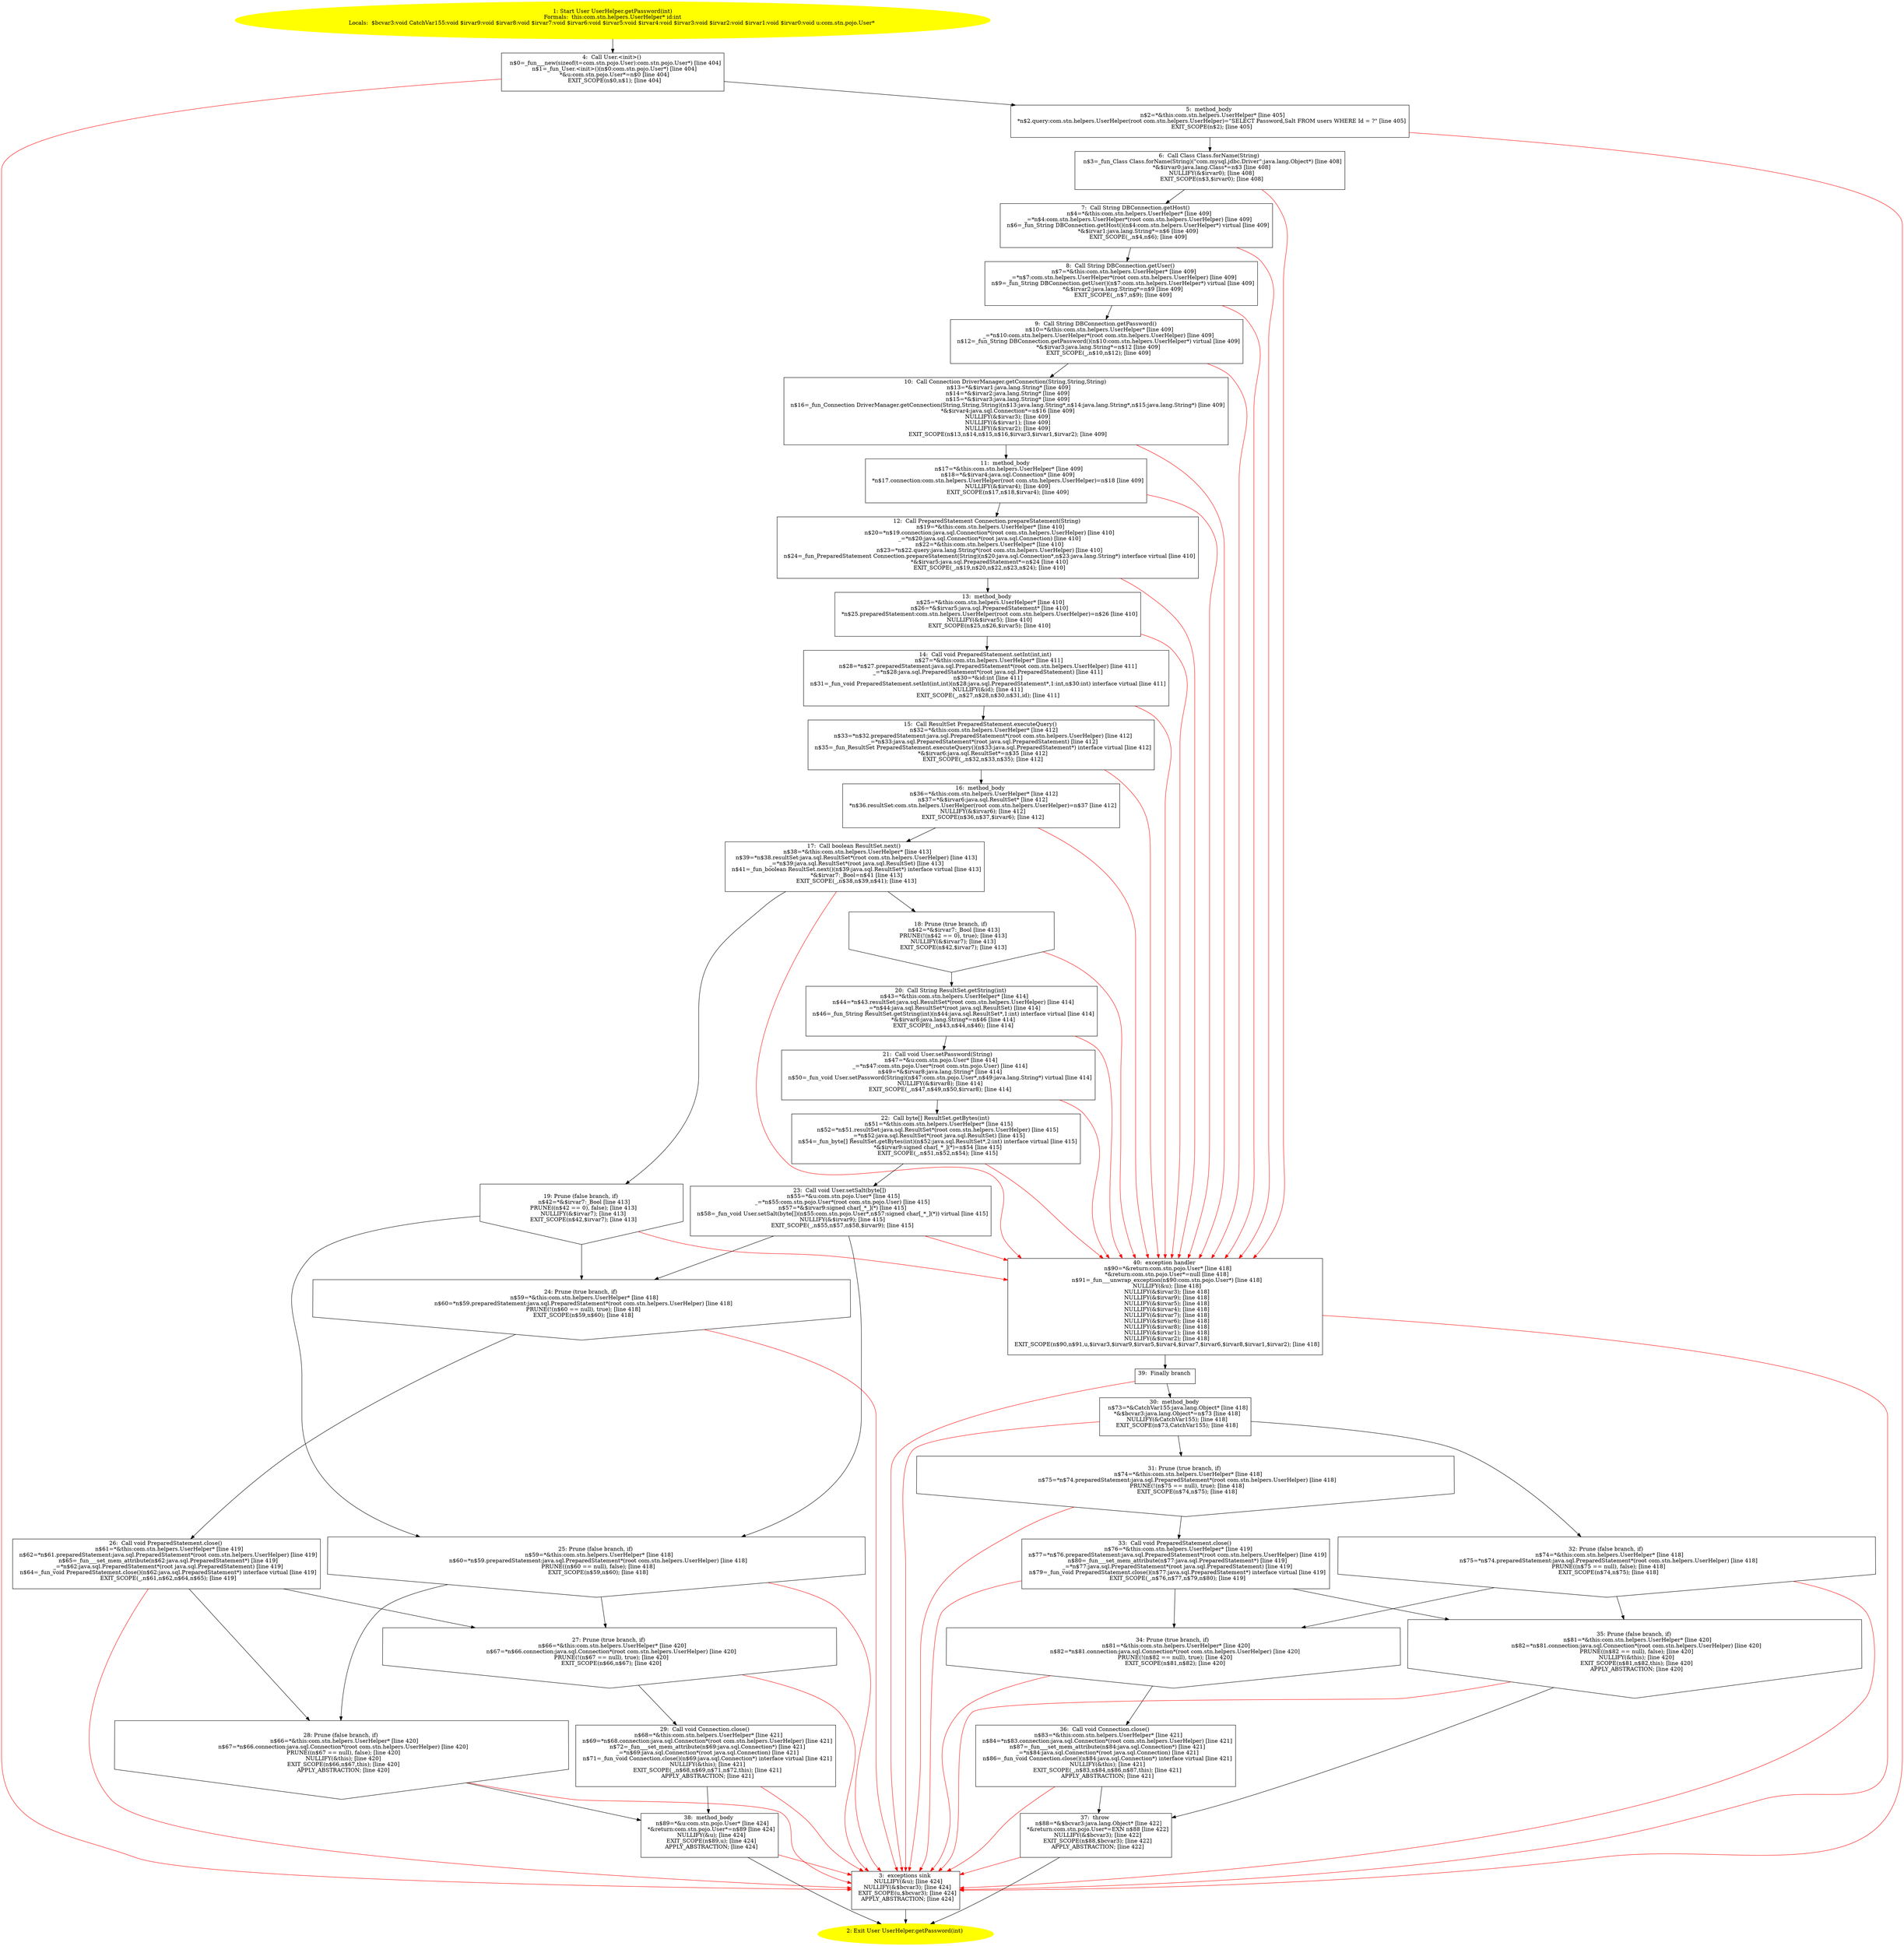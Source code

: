 /* @generated */
digraph cfg {
"com.stn.helpers.UserHelper.getPassword(int):com.stn.pojo.User.5ae73c17edd094deebc24b3190651724_1" [label="1: Start User UserHelper.getPassword(int)\nFormals:  this:com.stn.helpers.UserHelper* id:int\nLocals:  $bcvar3:void CatchVar155:void $irvar9:void $irvar8:void $irvar7:void $irvar6:void $irvar5:void $irvar4:void $irvar3:void $irvar2:void $irvar1:void $irvar0:void u:com.stn.pojo.User* \n  " color=yellow style=filled]
	

	 "com.stn.helpers.UserHelper.getPassword(int):com.stn.pojo.User.5ae73c17edd094deebc24b3190651724_1" -> "com.stn.helpers.UserHelper.getPassword(int):com.stn.pojo.User.5ae73c17edd094deebc24b3190651724_4" ;
"com.stn.helpers.UserHelper.getPassword(int):com.stn.pojo.User.5ae73c17edd094deebc24b3190651724_2" [label="2: Exit User UserHelper.getPassword(int) \n  " color=yellow style=filled]
	

"com.stn.helpers.UserHelper.getPassword(int):com.stn.pojo.User.5ae73c17edd094deebc24b3190651724_3" [label="3:  exceptions sink \n   NULLIFY(&u); [line 424]\n  NULLIFY(&$bcvar3); [line 424]\n  EXIT_SCOPE(u,$bcvar3); [line 424]\n  APPLY_ABSTRACTION; [line 424]\n " shape="box"]
	

	 "com.stn.helpers.UserHelper.getPassword(int):com.stn.pojo.User.5ae73c17edd094deebc24b3190651724_3" -> "com.stn.helpers.UserHelper.getPassword(int):com.stn.pojo.User.5ae73c17edd094deebc24b3190651724_2" ;
"com.stn.helpers.UserHelper.getPassword(int):com.stn.pojo.User.5ae73c17edd094deebc24b3190651724_4" [label="4:  Call User.<init>() \n   n$0=_fun___new(sizeof(t=com.stn.pojo.User):com.stn.pojo.User*) [line 404]\n  n$1=_fun_User.<init>()(n$0:com.stn.pojo.User*) [line 404]\n  *&u:com.stn.pojo.User*=n$0 [line 404]\n  EXIT_SCOPE(n$0,n$1); [line 404]\n " shape="box"]
	

	 "com.stn.helpers.UserHelper.getPassword(int):com.stn.pojo.User.5ae73c17edd094deebc24b3190651724_4" -> "com.stn.helpers.UserHelper.getPassword(int):com.stn.pojo.User.5ae73c17edd094deebc24b3190651724_5" ;
	 "com.stn.helpers.UserHelper.getPassword(int):com.stn.pojo.User.5ae73c17edd094deebc24b3190651724_4" -> "com.stn.helpers.UserHelper.getPassword(int):com.stn.pojo.User.5ae73c17edd094deebc24b3190651724_3" [color="red" ];
"com.stn.helpers.UserHelper.getPassword(int):com.stn.pojo.User.5ae73c17edd094deebc24b3190651724_5" [label="5:  method_body \n   n$2=*&this:com.stn.helpers.UserHelper* [line 405]\n  *n$2.query:com.stn.helpers.UserHelper(root com.stn.helpers.UserHelper)=\"SELECT Password,Salt FROM users WHERE Id = ?\" [line 405]\n  EXIT_SCOPE(n$2); [line 405]\n " shape="box"]
	

	 "com.stn.helpers.UserHelper.getPassword(int):com.stn.pojo.User.5ae73c17edd094deebc24b3190651724_5" -> "com.stn.helpers.UserHelper.getPassword(int):com.stn.pojo.User.5ae73c17edd094deebc24b3190651724_6" ;
	 "com.stn.helpers.UserHelper.getPassword(int):com.stn.pojo.User.5ae73c17edd094deebc24b3190651724_5" -> "com.stn.helpers.UserHelper.getPassword(int):com.stn.pojo.User.5ae73c17edd094deebc24b3190651724_3" [color="red" ];
"com.stn.helpers.UserHelper.getPassword(int):com.stn.pojo.User.5ae73c17edd094deebc24b3190651724_6" [label="6:  Call Class Class.forName(String) \n   n$3=_fun_Class Class.forName(String)(\"com.mysql.jdbc.Driver\":java.lang.Object*) [line 408]\n  *&$irvar0:java.lang.Class*=n$3 [line 408]\n  NULLIFY(&$irvar0); [line 408]\n  EXIT_SCOPE(n$3,$irvar0); [line 408]\n " shape="box"]
	

	 "com.stn.helpers.UserHelper.getPassword(int):com.stn.pojo.User.5ae73c17edd094deebc24b3190651724_6" -> "com.stn.helpers.UserHelper.getPassword(int):com.stn.pojo.User.5ae73c17edd094deebc24b3190651724_7" ;
	 "com.stn.helpers.UserHelper.getPassword(int):com.stn.pojo.User.5ae73c17edd094deebc24b3190651724_6" -> "com.stn.helpers.UserHelper.getPassword(int):com.stn.pojo.User.5ae73c17edd094deebc24b3190651724_40" [color="red" ];
"com.stn.helpers.UserHelper.getPassword(int):com.stn.pojo.User.5ae73c17edd094deebc24b3190651724_7" [label="7:  Call String DBConnection.getHost() \n   n$4=*&this:com.stn.helpers.UserHelper* [line 409]\n  _=*n$4:com.stn.helpers.UserHelper*(root com.stn.helpers.UserHelper) [line 409]\n  n$6=_fun_String DBConnection.getHost()(n$4:com.stn.helpers.UserHelper*) virtual [line 409]\n  *&$irvar1:java.lang.String*=n$6 [line 409]\n  EXIT_SCOPE(_,n$4,n$6); [line 409]\n " shape="box"]
	

	 "com.stn.helpers.UserHelper.getPassword(int):com.stn.pojo.User.5ae73c17edd094deebc24b3190651724_7" -> "com.stn.helpers.UserHelper.getPassword(int):com.stn.pojo.User.5ae73c17edd094deebc24b3190651724_8" ;
	 "com.stn.helpers.UserHelper.getPassword(int):com.stn.pojo.User.5ae73c17edd094deebc24b3190651724_7" -> "com.stn.helpers.UserHelper.getPassword(int):com.stn.pojo.User.5ae73c17edd094deebc24b3190651724_40" [color="red" ];
"com.stn.helpers.UserHelper.getPassword(int):com.stn.pojo.User.5ae73c17edd094deebc24b3190651724_8" [label="8:  Call String DBConnection.getUser() \n   n$7=*&this:com.stn.helpers.UserHelper* [line 409]\n  _=*n$7:com.stn.helpers.UserHelper*(root com.stn.helpers.UserHelper) [line 409]\n  n$9=_fun_String DBConnection.getUser()(n$7:com.stn.helpers.UserHelper*) virtual [line 409]\n  *&$irvar2:java.lang.String*=n$9 [line 409]\n  EXIT_SCOPE(_,n$7,n$9); [line 409]\n " shape="box"]
	

	 "com.stn.helpers.UserHelper.getPassword(int):com.stn.pojo.User.5ae73c17edd094deebc24b3190651724_8" -> "com.stn.helpers.UserHelper.getPassword(int):com.stn.pojo.User.5ae73c17edd094deebc24b3190651724_9" ;
	 "com.stn.helpers.UserHelper.getPassword(int):com.stn.pojo.User.5ae73c17edd094deebc24b3190651724_8" -> "com.stn.helpers.UserHelper.getPassword(int):com.stn.pojo.User.5ae73c17edd094deebc24b3190651724_40" [color="red" ];
"com.stn.helpers.UserHelper.getPassword(int):com.stn.pojo.User.5ae73c17edd094deebc24b3190651724_9" [label="9:  Call String DBConnection.getPassword() \n   n$10=*&this:com.stn.helpers.UserHelper* [line 409]\n  _=*n$10:com.stn.helpers.UserHelper*(root com.stn.helpers.UserHelper) [line 409]\n  n$12=_fun_String DBConnection.getPassword()(n$10:com.stn.helpers.UserHelper*) virtual [line 409]\n  *&$irvar3:java.lang.String*=n$12 [line 409]\n  EXIT_SCOPE(_,n$10,n$12); [line 409]\n " shape="box"]
	

	 "com.stn.helpers.UserHelper.getPassword(int):com.stn.pojo.User.5ae73c17edd094deebc24b3190651724_9" -> "com.stn.helpers.UserHelper.getPassword(int):com.stn.pojo.User.5ae73c17edd094deebc24b3190651724_10" ;
	 "com.stn.helpers.UserHelper.getPassword(int):com.stn.pojo.User.5ae73c17edd094deebc24b3190651724_9" -> "com.stn.helpers.UserHelper.getPassword(int):com.stn.pojo.User.5ae73c17edd094deebc24b3190651724_40" [color="red" ];
"com.stn.helpers.UserHelper.getPassword(int):com.stn.pojo.User.5ae73c17edd094deebc24b3190651724_10" [label="10:  Call Connection DriverManager.getConnection(String,String,String) \n   n$13=*&$irvar1:java.lang.String* [line 409]\n  n$14=*&$irvar2:java.lang.String* [line 409]\n  n$15=*&$irvar3:java.lang.String* [line 409]\n  n$16=_fun_Connection DriverManager.getConnection(String,String,String)(n$13:java.lang.String*,n$14:java.lang.String*,n$15:java.lang.String*) [line 409]\n  *&$irvar4:java.sql.Connection*=n$16 [line 409]\n  NULLIFY(&$irvar3); [line 409]\n  NULLIFY(&$irvar1); [line 409]\n  NULLIFY(&$irvar2); [line 409]\n  EXIT_SCOPE(n$13,n$14,n$15,n$16,$irvar3,$irvar1,$irvar2); [line 409]\n " shape="box"]
	

	 "com.stn.helpers.UserHelper.getPassword(int):com.stn.pojo.User.5ae73c17edd094deebc24b3190651724_10" -> "com.stn.helpers.UserHelper.getPassword(int):com.stn.pojo.User.5ae73c17edd094deebc24b3190651724_11" ;
	 "com.stn.helpers.UserHelper.getPassword(int):com.stn.pojo.User.5ae73c17edd094deebc24b3190651724_10" -> "com.stn.helpers.UserHelper.getPassword(int):com.stn.pojo.User.5ae73c17edd094deebc24b3190651724_40" [color="red" ];
"com.stn.helpers.UserHelper.getPassword(int):com.stn.pojo.User.5ae73c17edd094deebc24b3190651724_11" [label="11:  method_body \n   n$17=*&this:com.stn.helpers.UserHelper* [line 409]\n  n$18=*&$irvar4:java.sql.Connection* [line 409]\n  *n$17.connection:com.stn.helpers.UserHelper(root com.stn.helpers.UserHelper)=n$18 [line 409]\n  NULLIFY(&$irvar4); [line 409]\n  EXIT_SCOPE(n$17,n$18,$irvar4); [line 409]\n " shape="box"]
	

	 "com.stn.helpers.UserHelper.getPassword(int):com.stn.pojo.User.5ae73c17edd094deebc24b3190651724_11" -> "com.stn.helpers.UserHelper.getPassword(int):com.stn.pojo.User.5ae73c17edd094deebc24b3190651724_12" ;
	 "com.stn.helpers.UserHelper.getPassword(int):com.stn.pojo.User.5ae73c17edd094deebc24b3190651724_11" -> "com.stn.helpers.UserHelper.getPassword(int):com.stn.pojo.User.5ae73c17edd094deebc24b3190651724_40" [color="red" ];
"com.stn.helpers.UserHelper.getPassword(int):com.stn.pojo.User.5ae73c17edd094deebc24b3190651724_12" [label="12:  Call PreparedStatement Connection.prepareStatement(String) \n   n$19=*&this:com.stn.helpers.UserHelper* [line 410]\n  n$20=*n$19.connection:java.sql.Connection*(root com.stn.helpers.UserHelper) [line 410]\n  _=*n$20:java.sql.Connection*(root java.sql.Connection) [line 410]\n  n$22=*&this:com.stn.helpers.UserHelper* [line 410]\n  n$23=*n$22.query:java.lang.String*(root com.stn.helpers.UserHelper) [line 410]\n  n$24=_fun_PreparedStatement Connection.prepareStatement(String)(n$20:java.sql.Connection*,n$23:java.lang.String*) interface virtual [line 410]\n  *&$irvar5:java.sql.PreparedStatement*=n$24 [line 410]\n  EXIT_SCOPE(_,n$19,n$20,n$22,n$23,n$24); [line 410]\n " shape="box"]
	

	 "com.stn.helpers.UserHelper.getPassword(int):com.stn.pojo.User.5ae73c17edd094deebc24b3190651724_12" -> "com.stn.helpers.UserHelper.getPassword(int):com.stn.pojo.User.5ae73c17edd094deebc24b3190651724_13" ;
	 "com.stn.helpers.UserHelper.getPassword(int):com.stn.pojo.User.5ae73c17edd094deebc24b3190651724_12" -> "com.stn.helpers.UserHelper.getPassword(int):com.stn.pojo.User.5ae73c17edd094deebc24b3190651724_40" [color="red" ];
"com.stn.helpers.UserHelper.getPassword(int):com.stn.pojo.User.5ae73c17edd094deebc24b3190651724_13" [label="13:  method_body \n   n$25=*&this:com.stn.helpers.UserHelper* [line 410]\n  n$26=*&$irvar5:java.sql.PreparedStatement* [line 410]\n  *n$25.preparedStatement:com.stn.helpers.UserHelper(root com.stn.helpers.UserHelper)=n$26 [line 410]\n  NULLIFY(&$irvar5); [line 410]\n  EXIT_SCOPE(n$25,n$26,$irvar5); [line 410]\n " shape="box"]
	

	 "com.stn.helpers.UserHelper.getPassword(int):com.stn.pojo.User.5ae73c17edd094deebc24b3190651724_13" -> "com.stn.helpers.UserHelper.getPassword(int):com.stn.pojo.User.5ae73c17edd094deebc24b3190651724_14" ;
	 "com.stn.helpers.UserHelper.getPassword(int):com.stn.pojo.User.5ae73c17edd094deebc24b3190651724_13" -> "com.stn.helpers.UserHelper.getPassword(int):com.stn.pojo.User.5ae73c17edd094deebc24b3190651724_40" [color="red" ];
"com.stn.helpers.UserHelper.getPassword(int):com.stn.pojo.User.5ae73c17edd094deebc24b3190651724_14" [label="14:  Call void PreparedStatement.setInt(int,int) \n   n$27=*&this:com.stn.helpers.UserHelper* [line 411]\n  n$28=*n$27.preparedStatement:java.sql.PreparedStatement*(root com.stn.helpers.UserHelper) [line 411]\n  _=*n$28:java.sql.PreparedStatement*(root java.sql.PreparedStatement) [line 411]\n  n$30=*&id:int [line 411]\n  n$31=_fun_void PreparedStatement.setInt(int,int)(n$28:java.sql.PreparedStatement*,1:int,n$30:int) interface virtual [line 411]\n  NULLIFY(&id); [line 411]\n  EXIT_SCOPE(_,n$27,n$28,n$30,n$31,id); [line 411]\n " shape="box"]
	

	 "com.stn.helpers.UserHelper.getPassword(int):com.stn.pojo.User.5ae73c17edd094deebc24b3190651724_14" -> "com.stn.helpers.UserHelper.getPassword(int):com.stn.pojo.User.5ae73c17edd094deebc24b3190651724_15" ;
	 "com.stn.helpers.UserHelper.getPassword(int):com.stn.pojo.User.5ae73c17edd094deebc24b3190651724_14" -> "com.stn.helpers.UserHelper.getPassword(int):com.stn.pojo.User.5ae73c17edd094deebc24b3190651724_40" [color="red" ];
"com.stn.helpers.UserHelper.getPassword(int):com.stn.pojo.User.5ae73c17edd094deebc24b3190651724_15" [label="15:  Call ResultSet PreparedStatement.executeQuery() \n   n$32=*&this:com.stn.helpers.UserHelper* [line 412]\n  n$33=*n$32.preparedStatement:java.sql.PreparedStatement*(root com.stn.helpers.UserHelper) [line 412]\n  _=*n$33:java.sql.PreparedStatement*(root java.sql.PreparedStatement) [line 412]\n  n$35=_fun_ResultSet PreparedStatement.executeQuery()(n$33:java.sql.PreparedStatement*) interface virtual [line 412]\n  *&$irvar6:java.sql.ResultSet*=n$35 [line 412]\n  EXIT_SCOPE(_,n$32,n$33,n$35); [line 412]\n " shape="box"]
	

	 "com.stn.helpers.UserHelper.getPassword(int):com.stn.pojo.User.5ae73c17edd094deebc24b3190651724_15" -> "com.stn.helpers.UserHelper.getPassword(int):com.stn.pojo.User.5ae73c17edd094deebc24b3190651724_16" ;
	 "com.stn.helpers.UserHelper.getPassword(int):com.stn.pojo.User.5ae73c17edd094deebc24b3190651724_15" -> "com.stn.helpers.UserHelper.getPassword(int):com.stn.pojo.User.5ae73c17edd094deebc24b3190651724_40" [color="red" ];
"com.stn.helpers.UserHelper.getPassword(int):com.stn.pojo.User.5ae73c17edd094deebc24b3190651724_16" [label="16:  method_body \n   n$36=*&this:com.stn.helpers.UserHelper* [line 412]\n  n$37=*&$irvar6:java.sql.ResultSet* [line 412]\n  *n$36.resultSet:com.stn.helpers.UserHelper(root com.stn.helpers.UserHelper)=n$37 [line 412]\n  NULLIFY(&$irvar6); [line 412]\n  EXIT_SCOPE(n$36,n$37,$irvar6); [line 412]\n " shape="box"]
	

	 "com.stn.helpers.UserHelper.getPassword(int):com.stn.pojo.User.5ae73c17edd094deebc24b3190651724_16" -> "com.stn.helpers.UserHelper.getPassword(int):com.stn.pojo.User.5ae73c17edd094deebc24b3190651724_17" ;
	 "com.stn.helpers.UserHelper.getPassword(int):com.stn.pojo.User.5ae73c17edd094deebc24b3190651724_16" -> "com.stn.helpers.UserHelper.getPassword(int):com.stn.pojo.User.5ae73c17edd094deebc24b3190651724_40" [color="red" ];
"com.stn.helpers.UserHelper.getPassword(int):com.stn.pojo.User.5ae73c17edd094deebc24b3190651724_17" [label="17:  Call boolean ResultSet.next() \n   n$38=*&this:com.stn.helpers.UserHelper* [line 413]\n  n$39=*n$38.resultSet:java.sql.ResultSet*(root com.stn.helpers.UserHelper) [line 413]\n  _=*n$39:java.sql.ResultSet*(root java.sql.ResultSet) [line 413]\n  n$41=_fun_boolean ResultSet.next()(n$39:java.sql.ResultSet*) interface virtual [line 413]\n  *&$irvar7:_Bool=n$41 [line 413]\n  EXIT_SCOPE(_,n$38,n$39,n$41); [line 413]\n " shape="box"]
	

	 "com.stn.helpers.UserHelper.getPassword(int):com.stn.pojo.User.5ae73c17edd094deebc24b3190651724_17" -> "com.stn.helpers.UserHelper.getPassword(int):com.stn.pojo.User.5ae73c17edd094deebc24b3190651724_18" ;
	 "com.stn.helpers.UserHelper.getPassword(int):com.stn.pojo.User.5ae73c17edd094deebc24b3190651724_17" -> "com.stn.helpers.UserHelper.getPassword(int):com.stn.pojo.User.5ae73c17edd094deebc24b3190651724_19" ;
	 "com.stn.helpers.UserHelper.getPassword(int):com.stn.pojo.User.5ae73c17edd094deebc24b3190651724_17" -> "com.stn.helpers.UserHelper.getPassword(int):com.stn.pojo.User.5ae73c17edd094deebc24b3190651724_40" [color="red" ];
"com.stn.helpers.UserHelper.getPassword(int):com.stn.pojo.User.5ae73c17edd094deebc24b3190651724_18" [label="18: Prune (true branch, if) \n   n$42=*&$irvar7:_Bool [line 413]\n  PRUNE(!(n$42 == 0), true); [line 413]\n  NULLIFY(&$irvar7); [line 413]\n  EXIT_SCOPE(n$42,$irvar7); [line 413]\n " shape="invhouse"]
	

	 "com.stn.helpers.UserHelper.getPassword(int):com.stn.pojo.User.5ae73c17edd094deebc24b3190651724_18" -> "com.stn.helpers.UserHelper.getPassword(int):com.stn.pojo.User.5ae73c17edd094deebc24b3190651724_20" ;
	 "com.stn.helpers.UserHelper.getPassword(int):com.stn.pojo.User.5ae73c17edd094deebc24b3190651724_18" -> "com.stn.helpers.UserHelper.getPassword(int):com.stn.pojo.User.5ae73c17edd094deebc24b3190651724_40" [color="red" ];
"com.stn.helpers.UserHelper.getPassword(int):com.stn.pojo.User.5ae73c17edd094deebc24b3190651724_19" [label="19: Prune (false branch, if) \n   n$42=*&$irvar7:_Bool [line 413]\n  PRUNE((n$42 == 0), false); [line 413]\n  NULLIFY(&$irvar7); [line 413]\n  EXIT_SCOPE(n$42,$irvar7); [line 413]\n " shape="invhouse"]
	

	 "com.stn.helpers.UserHelper.getPassword(int):com.stn.pojo.User.5ae73c17edd094deebc24b3190651724_19" -> "com.stn.helpers.UserHelper.getPassword(int):com.stn.pojo.User.5ae73c17edd094deebc24b3190651724_24" ;
	 "com.stn.helpers.UserHelper.getPassword(int):com.stn.pojo.User.5ae73c17edd094deebc24b3190651724_19" -> "com.stn.helpers.UserHelper.getPassword(int):com.stn.pojo.User.5ae73c17edd094deebc24b3190651724_25" ;
	 "com.stn.helpers.UserHelper.getPassword(int):com.stn.pojo.User.5ae73c17edd094deebc24b3190651724_19" -> "com.stn.helpers.UserHelper.getPassword(int):com.stn.pojo.User.5ae73c17edd094deebc24b3190651724_40" [color="red" ];
"com.stn.helpers.UserHelper.getPassword(int):com.stn.pojo.User.5ae73c17edd094deebc24b3190651724_20" [label="20:  Call String ResultSet.getString(int) \n   n$43=*&this:com.stn.helpers.UserHelper* [line 414]\n  n$44=*n$43.resultSet:java.sql.ResultSet*(root com.stn.helpers.UserHelper) [line 414]\n  _=*n$44:java.sql.ResultSet*(root java.sql.ResultSet) [line 414]\n  n$46=_fun_String ResultSet.getString(int)(n$44:java.sql.ResultSet*,1:int) interface virtual [line 414]\n  *&$irvar8:java.lang.String*=n$46 [line 414]\n  EXIT_SCOPE(_,n$43,n$44,n$46); [line 414]\n " shape="box"]
	

	 "com.stn.helpers.UserHelper.getPassword(int):com.stn.pojo.User.5ae73c17edd094deebc24b3190651724_20" -> "com.stn.helpers.UserHelper.getPassword(int):com.stn.pojo.User.5ae73c17edd094deebc24b3190651724_21" ;
	 "com.stn.helpers.UserHelper.getPassword(int):com.stn.pojo.User.5ae73c17edd094deebc24b3190651724_20" -> "com.stn.helpers.UserHelper.getPassword(int):com.stn.pojo.User.5ae73c17edd094deebc24b3190651724_40" [color="red" ];
"com.stn.helpers.UserHelper.getPassword(int):com.stn.pojo.User.5ae73c17edd094deebc24b3190651724_21" [label="21:  Call void User.setPassword(String) \n   n$47=*&u:com.stn.pojo.User* [line 414]\n  _=*n$47:com.stn.pojo.User*(root com.stn.pojo.User) [line 414]\n  n$49=*&$irvar8:java.lang.String* [line 414]\n  n$50=_fun_void User.setPassword(String)(n$47:com.stn.pojo.User*,n$49:java.lang.String*) virtual [line 414]\n  NULLIFY(&$irvar8); [line 414]\n  EXIT_SCOPE(_,n$47,n$49,n$50,$irvar8); [line 414]\n " shape="box"]
	

	 "com.stn.helpers.UserHelper.getPassword(int):com.stn.pojo.User.5ae73c17edd094deebc24b3190651724_21" -> "com.stn.helpers.UserHelper.getPassword(int):com.stn.pojo.User.5ae73c17edd094deebc24b3190651724_22" ;
	 "com.stn.helpers.UserHelper.getPassword(int):com.stn.pojo.User.5ae73c17edd094deebc24b3190651724_21" -> "com.stn.helpers.UserHelper.getPassword(int):com.stn.pojo.User.5ae73c17edd094deebc24b3190651724_40" [color="red" ];
"com.stn.helpers.UserHelper.getPassword(int):com.stn.pojo.User.5ae73c17edd094deebc24b3190651724_22" [label="22:  Call byte[] ResultSet.getBytes(int) \n   n$51=*&this:com.stn.helpers.UserHelper* [line 415]\n  n$52=*n$51.resultSet:java.sql.ResultSet*(root com.stn.helpers.UserHelper) [line 415]\n  _=*n$52:java.sql.ResultSet*(root java.sql.ResultSet) [line 415]\n  n$54=_fun_byte[] ResultSet.getBytes(int)(n$52:java.sql.ResultSet*,2:int) interface virtual [line 415]\n  *&$irvar9:signed char[_*_](*)=n$54 [line 415]\n  EXIT_SCOPE(_,n$51,n$52,n$54); [line 415]\n " shape="box"]
	

	 "com.stn.helpers.UserHelper.getPassword(int):com.stn.pojo.User.5ae73c17edd094deebc24b3190651724_22" -> "com.stn.helpers.UserHelper.getPassword(int):com.stn.pojo.User.5ae73c17edd094deebc24b3190651724_23" ;
	 "com.stn.helpers.UserHelper.getPassword(int):com.stn.pojo.User.5ae73c17edd094deebc24b3190651724_22" -> "com.stn.helpers.UserHelper.getPassword(int):com.stn.pojo.User.5ae73c17edd094deebc24b3190651724_40" [color="red" ];
"com.stn.helpers.UserHelper.getPassword(int):com.stn.pojo.User.5ae73c17edd094deebc24b3190651724_23" [label="23:  Call void User.setSalt(byte[]) \n   n$55=*&u:com.stn.pojo.User* [line 415]\n  _=*n$55:com.stn.pojo.User*(root com.stn.pojo.User) [line 415]\n  n$57=*&$irvar9:signed char[_*_](*) [line 415]\n  n$58=_fun_void User.setSalt(byte[])(n$55:com.stn.pojo.User*,n$57:signed char[_*_](*)) virtual [line 415]\n  NULLIFY(&$irvar9); [line 415]\n  EXIT_SCOPE(_,n$55,n$57,n$58,$irvar9); [line 415]\n " shape="box"]
	

	 "com.stn.helpers.UserHelper.getPassword(int):com.stn.pojo.User.5ae73c17edd094deebc24b3190651724_23" -> "com.stn.helpers.UserHelper.getPassword(int):com.stn.pojo.User.5ae73c17edd094deebc24b3190651724_24" ;
	 "com.stn.helpers.UserHelper.getPassword(int):com.stn.pojo.User.5ae73c17edd094deebc24b3190651724_23" -> "com.stn.helpers.UserHelper.getPassword(int):com.stn.pojo.User.5ae73c17edd094deebc24b3190651724_25" ;
	 "com.stn.helpers.UserHelper.getPassword(int):com.stn.pojo.User.5ae73c17edd094deebc24b3190651724_23" -> "com.stn.helpers.UserHelper.getPassword(int):com.stn.pojo.User.5ae73c17edd094deebc24b3190651724_40" [color="red" ];
"com.stn.helpers.UserHelper.getPassword(int):com.stn.pojo.User.5ae73c17edd094deebc24b3190651724_24" [label="24: Prune (true branch, if) \n   n$59=*&this:com.stn.helpers.UserHelper* [line 418]\n  n$60=*n$59.preparedStatement:java.sql.PreparedStatement*(root com.stn.helpers.UserHelper) [line 418]\n  PRUNE(!(n$60 == null), true); [line 418]\n  EXIT_SCOPE(n$59,n$60); [line 418]\n " shape="invhouse"]
	

	 "com.stn.helpers.UserHelper.getPassword(int):com.stn.pojo.User.5ae73c17edd094deebc24b3190651724_24" -> "com.stn.helpers.UserHelper.getPassword(int):com.stn.pojo.User.5ae73c17edd094deebc24b3190651724_26" ;
	 "com.stn.helpers.UserHelper.getPassword(int):com.stn.pojo.User.5ae73c17edd094deebc24b3190651724_24" -> "com.stn.helpers.UserHelper.getPassword(int):com.stn.pojo.User.5ae73c17edd094deebc24b3190651724_3" [color="red" ];
"com.stn.helpers.UserHelper.getPassword(int):com.stn.pojo.User.5ae73c17edd094deebc24b3190651724_25" [label="25: Prune (false branch, if) \n   n$59=*&this:com.stn.helpers.UserHelper* [line 418]\n  n$60=*n$59.preparedStatement:java.sql.PreparedStatement*(root com.stn.helpers.UserHelper) [line 418]\n  PRUNE((n$60 == null), false); [line 418]\n  EXIT_SCOPE(n$59,n$60); [line 418]\n " shape="invhouse"]
	

	 "com.stn.helpers.UserHelper.getPassword(int):com.stn.pojo.User.5ae73c17edd094deebc24b3190651724_25" -> "com.stn.helpers.UserHelper.getPassword(int):com.stn.pojo.User.5ae73c17edd094deebc24b3190651724_27" ;
	 "com.stn.helpers.UserHelper.getPassword(int):com.stn.pojo.User.5ae73c17edd094deebc24b3190651724_25" -> "com.stn.helpers.UserHelper.getPassword(int):com.stn.pojo.User.5ae73c17edd094deebc24b3190651724_28" ;
	 "com.stn.helpers.UserHelper.getPassword(int):com.stn.pojo.User.5ae73c17edd094deebc24b3190651724_25" -> "com.stn.helpers.UserHelper.getPassword(int):com.stn.pojo.User.5ae73c17edd094deebc24b3190651724_3" [color="red" ];
"com.stn.helpers.UserHelper.getPassword(int):com.stn.pojo.User.5ae73c17edd094deebc24b3190651724_26" [label="26:  Call void PreparedStatement.close() \n   n$61=*&this:com.stn.helpers.UserHelper* [line 419]\n  n$62=*n$61.preparedStatement:java.sql.PreparedStatement*(root com.stn.helpers.UserHelper) [line 419]\n  n$65=_fun___set_mem_attribute(n$62:java.sql.PreparedStatement*) [line 419]\n  _=*n$62:java.sql.PreparedStatement*(root java.sql.PreparedStatement) [line 419]\n  n$64=_fun_void PreparedStatement.close()(n$62:java.sql.PreparedStatement*) interface virtual [line 419]\n  EXIT_SCOPE(_,n$61,n$62,n$64,n$65); [line 419]\n " shape="box"]
	

	 "com.stn.helpers.UserHelper.getPassword(int):com.stn.pojo.User.5ae73c17edd094deebc24b3190651724_26" -> "com.stn.helpers.UserHelper.getPassword(int):com.stn.pojo.User.5ae73c17edd094deebc24b3190651724_27" ;
	 "com.stn.helpers.UserHelper.getPassword(int):com.stn.pojo.User.5ae73c17edd094deebc24b3190651724_26" -> "com.stn.helpers.UserHelper.getPassword(int):com.stn.pojo.User.5ae73c17edd094deebc24b3190651724_28" ;
	 "com.stn.helpers.UserHelper.getPassword(int):com.stn.pojo.User.5ae73c17edd094deebc24b3190651724_26" -> "com.stn.helpers.UserHelper.getPassword(int):com.stn.pojo.User.5ae73c17edd094deebc24b3190651724_3" [color="red" ];
"com.stn.helpers.UserHelper.getPassword(int):com.stn.pojo.User.5ae73c17edd094deebc24b3190651724_27" [label="27: Prune (true branch, if) \n   n$66=*&this:com.stn.helpers.UserHelper* [line 420]\n  n$67=*n$66.connection:java.sql.Connection*(root com.stn.helpers.UserHelper) [line 420]\n  PRUNE(!(n$67 == null), true); [line 420]\n  EXIT_SCOPE(n$66,n$67); [line 420]\n " shape="invhouse"]
	

	 "com.stn.helpers.UserHelper.getPassword(int):com.stn.pojo.User.5ae73c17edd094deebc24b3190651724_27" -> "com.stn.helpers.UserHelper.getPassword(int):com.stn.pojo.User.5ae73c17edd094deebc24b3190651724_29" ;
	 "com.stn.helpers.UserHelper.getPassword(int):com.stn.pojo.User.5ae73c17edd094deebc24b3190651724_27" -> "com.stn.helpers.UserHelper.getPassword(int):com.stn.pojo.User.5ae73c17edd094deebc24b3190651724_3" [color="red" ];
"com.stn.helpers.UserHelper.getPassword(int):com.stn.pojo.User.5ae73c17edd094deebc24b3190651724_28" [label="28: Prune (false branch, if) \n   n$66=*&this:com.stn.helpers.UserHelper* [line 420]\n  n$67=*n$66.connection:java.sql.Connection*(root com.stn.helpers.UserHelper) [line 420]\n  PRUNE((n$67 == null), false); [line 420]\n  NULLIFY(&this); [line 420]\n  EXIT_SCOPE(n$66,n$67,this); [line 420]\n  APPLY_ABSTRACTION; [line 420]\n " shape="invhouse"]
	

	 "com.stn.helpers.UserHelper.getPassword(int):com.stn.pojo.User.5ae73c17edd094deebc24b3190651724_28" -> "com.stn.helpers.UserHelper.getPassword(int):com.stn.pojo.User.5ae73c17edd094deebc24b3190651724_38" ;
	 "com.stn.helpers.UserHelper.getPassword(int):com.stn.pojo.User.5ae73c17edd094deebc24b3190651724_28" -> "com.stn.helpers.UserHelper.getPassword(int):com.stn.pojo.User.5ae73c17edd094deebc24b3190651724_3" [color="red" ];
"com.stn.helpers.UserHelper.getPassword(int):com.stn.pojo.User.5ae73c17edd094deebc24b3190651724_29" [label="29:  Call void Connection.close() \n   n$68=*&this:com.stn.helpers.UserHelper* [line 421]\n  n$69=*n$68.connection:java.sql.Connection*(root com.stn.helpers.UserHelper) [line 421]\n  n$72=_fun___set_mem_attribute(n$69:java.sql.Connection*) [line 421]\n  _=*n$69:java.sql.Connection*(root java.sql.Connection) [line 421]\n  n$71=_fun_void Connection.close()(n$69:java.sql.Connection*) interface virtual [line 421]\n  NULLIFY(&this); [line 421]\n  EXIT_SCOPE(_,n$68,n$69,n$71,n$72,this); [line 421]\n  APPLY_ABSTRACTION; [line 421]\n " shape="box"]
	

	 "com.stn.helpers.UserHelper.getPassword(int):com.stn.pojo.User.5ae73c17edd094deebc24b3190651724_29" -> "com.stn.helpers.UserHelper.getPassword(int):com.stn.pojo.User.5ae73c17edd094deebc24b3190651724_38" ;
	 "com.stn.helpers.UserHelper.getPassword(int):com.stn.pojo.User.5ae73c17edd094deebc24b3190651724_29" -> "com.stn.helpers.UserHelper.getPassword(int):com.stn.pojo.User.5ae73c17edd094deebc24b3190651724_3" [color="red" ];
"com.stn.helpers.UserHelper.getPassword(int):com.stn.pojo.User.5ae73c17edd094deebc24b3190651724_30" [label="30:  method_body \n   n$73=*&CatchVar155:java.lang.Object* [line 418]\n  *&$bcvar3:java.lang.Object*=n$73 [line 418]\n  NULLIFY(&CatchVar155); [line 418]\n  EXIT_SCOPE(n$73,CatchVar155); [line 418]\n " shape="box"]
	

	 "com.stn.helpers.UserHelper.getPassword(int):com.stn.pojo.User.5ae73c17edd094deebc24b3190651724_30" -> "com.stn.helpers.UserHelper.getPassword(int):com.stn.pojo.User.5ae73c17edd094deebc24b3190651724_31" ;
	 "com.stn.helpers.UserHelper.getPassword(int):com.stn.pojo.User.5ae73c17edd094deebc24b3190651724_30" -> "com.stn.helpers.UserHelper.getPassword(int):com.stn.pojo.User.5ae73c17edd094deebc24b3190651724_32" ;
	 "com.stn.helpers.UserHelper.getPassword(int):com.stn.pojo.User.5ae73c17edd094deebc24b3190651724_30" -> "com.stn.helpers.UserHelper.getPassword(int):com.stn.pojo.User.5ae73c17edd094deebc24b3190651724_3" [color="red" ];
"com.stn.helpers.UserHelper.getPassword(int):com.stn.pojo.User.5ae73c17edd094deebc24b3190651724_31" [label="31: Prune (true branch, if) \n   n$74=*&this:com.stn.helpers.UserHelper* [line 418]\n  n$75=*n$74.preparedStatement:java.sql.PreparedStatement*(root com.stn.helpers.UserHelper) [line 418]\n  PRUNE(!(n$75 == null), true); [line 418]\n  EXIT_SCOPE(n$74,n$75); [line 418]\n " shape="invhouse"]
	

	 "com.stn.helpers.UserHelper.getPassword(int):com.stn.pojo.User.5ae73c17edd094deebc24b3190651724_31" -> "com.stn.helpers.UserHelper.getPassword(int):com.stn.pojo.User.5ae73c17edd094deebc24b3190651724_33" ;
	 "com.stn.helpers.UserHelper.getPassword(int):com.stn.pojo.User.5ae73c17edd094deebc24b3190651724_31" -> "com.stn.helpers.UserHelper.getPassword(int):com.stn.pojo.User.5ae73c17edd094deebc24b3190651724_3" [color="red" ];
"com.stn.helpers.UserHelper.getPassword(int):com.stn.pojo.User.5ae73c17edd094deebc24b3190651724_32" [label="32: Prune (false branch, if) \n   n$74=*&this:com.stn.helpers.UserHelper* [line 418]\n  n$75=*n$74.preparedStatement:java.sql.PreparedStatement*(root com.stn.helpers.UserHelper) [line 418]\n  PRUNE((n$75 == null), false); [line 418]\n  EXIT_SCOPE(n$74,n$75); [line 418]\n " shape="invhouse"]
	

	 "com.stn.helpers.UserHelper.getPassword(int):com.stn.pojo.User.5ae73c17edd094deebc24b3190651724_32" -> "com.stn.helpers.UserHelper.getPassword(int):com.stn.pojo.User.5ae73c17edd094deebc24b3190651724_34" ;
	 "com.stn.helpers.UserHelper.getPassword(int):com.stn.pojo.User.5ae73c17edd094deebc24b3190651724_32" -> "com.stn.helpers.UserHelper.getPassword(int):com.stn.pojo.User.5ae73c17edd094deebc24b3190651724_35" ;
	 "com.stn.helpers.UserHelper.getPassword(int):com.stn.pojo.User.5ae73c17edd094deebc24b3190651724_32" -> "com.stn.helpers.UserHelper.getPassword(int):com.stn.pojo.User.5ae73c17edd094deebc24b3190651724_3" [color="red" ];
"com.stn.helpers.UserHelper.getPassword(int):com.stn.pojo.User.5ae73c17edd094deebc24b3190651724_33" [label="33:  Call void PreparedStatement.close() \n   n$76=*&this:com.stn.helpers.UserHelper* [line 419]\n  n$77=*n$76.preparedStatement:java.sql.PreparedStatement*(root com.stn.helpers.UserHelper) [line 419]\n  n$80=_fun___set_mem_attribute(n$77:java.sql.PreparedStatement*) [line 419]\n  _=*n$77:java.sql.PreparedStatement*(root java.sql.PreparedStatement) [line 419]\n  n$79=_fun_void PreparedStatement.close()(n$77:java.sql.PreparedStatement*) interface virtual [line 419]\n  EXIT_SCOPE(_,n$76,n$77,n$79,n$80); [line 419]\n " shape="box"]
	

	 "com.stn.helpers.UserHelper.getPassword(int):com.stn.pojo.User.5ae73c17edd094deebc24b3190651724_33" -> "com.stn.helpers.UserHelper.getPassword(int):com.stn.pojo.User.5ae73c17edd094deebc24b3190651724_34" ;
	 "com.stn.helpers.UserHelper.getPassword(int):com.stn.pojo.User.5ae73c17edd094deebc24b3190651724_33" -> "com.stn.helpers.UserHelper.getPassword(int):com.stn.pojo.User.5ae73c17edd094deebc24b3190651724_35" ;
	 "com.stn.helpers.UserHelper.getPassword(int):com.stn.pojo.User.5ae73c17edd094deebc24b3190651724_33" -> "com.stn.helpers.UserHelper.getPassword(int):com.stn.pojo.User.5ae73c17edd094deebc24b3190651724_3" [color="red" ];
"com.stn.helpers.UserHelper.getPassword(int):com.stn.pojo.User.5ae73c17edd094deebc24b3190651724_34" [label="34: Prune (true branch, if) \n   n$81=*&this:com.stn.helpers.UserHelper* [line 420]\n  n$82=*n$81.connection:java.sql.Connection*(root com.stn.helpers.UserHelper) [line 420]\n  PRUNE(!(n$82 == null), true); [line 420]\n  EXIT_SCOPE(n$81,n$82); [line 420]\n " shape="invhouse"]
	

	 "com.stn.helpers.UserHelper.getPassword(int):com.stn.pojo.User.5ae73c17edd094deebc24b3190651724_34" -> "com.stn.helpers.UserHelper.getPassword(int):com.stn.pojo.User.5ae73c17edd094deebc24b3190651724_36" ;
	 "com.stn.helpers.UserHelper.getPassword(int):com.stn.pojo.User.5ae73c17edd094deebc24b3190651724_34" -> "com.stn.helpers.UserHelper.getPassword(int):com.stn.pojo.User.5ae73c17edd094deebc24b3190651724_3" [color="red" ];
"com.stn.helpers.UserHelper.getPassword(int):com.stn.pojo.User.5ae73c17edd094deebc24b3190651724_35" [label="35: Prune (false branch, if) \n   n$81=*&this:com.stn.helpers.UserHelper* [line 420]\n  n$82=*n$81.connection:java.sql.Connection*(root com.stn.helpers.UserHelper) [line 420]\n  PRUNE((n$82 == null), false); [line 420]\n  NULLIFY(&this); [line 420]\n  EXIT_SCOPE(n$81,n$82,this); [line 420]\n  APPLY_ABSTRACTION; [line 420]\n " shape="invhouse"]
	

	 "com.stn.helpers.UserHelper.getPassword(int):com.stn.pojo.User.5ae73c17edd094deebc24b3190651724_35" -> "com.stn.helpers.UserHelper.getPassword(int):com.stn.pojo.User.5ae73c17edd094deebc24b3190651724_37" ;
	 "com.stn.helpers.UserHelper.getPassword(int):com.stn.pojo.User.5ae73c17edd094deebc24b3190651724_35" -> "com.stn.helpers.UserHelper.getPassword(int):com.stn.pojo.User.5ae73c17edd094deebc24b3190651724_3" [color="red" ];
"com.stn.helpers.UserHelper.getPassword(int):com.stn.pojo.User.5ae73c17edd094deebc24b3190651724_36" [label="36:  Call void Connection.close() \n   n$83=*&this:com.stn.helpers.UserHelper* [line 421]\n  n$84=*n$83.connection:java.sql.Connection*(root com.stn.helpers.UserHelper) [line 421]\n  n$87=_fun___set_mem_attribute(n$84:java.sql.Connection*) [line 421]\n  _=*n$84:java.sql.Connection*(root java.sql.Connection) [line 421]\n  n$86=_fun_void Connection.close()(n$84:java.sql.Connection*) interface virtual [line 421]\n  NULLIFY(&this); [line 421]\n  EXIT_SCOPE(_,n$83,n$84,n$86,n$87,this); [line 421]\n  APPLY_ABSTRACTION; [line 421]\n " shape="box"]
	

	 "com.stn.helpers.UserHelper.getPassword(int):com.stn.pojo.User.5ae73c17edd094deebc24b3190651724_36" -> "com.stn.helpers.UserHelper.getPassword(int):com.stn.pojo.User.5ae73c17edd094deebc24b3190651724_37" ;
	 "com.stn.helpers.UserHelper.getPassword(int):com.stn.pojo.User.5ae73c17edd094deebc24b3190651724_36" -> "com.stn.helpers.UserHelper.getPassword(int):com.stn.pojo.User.5ae73c17edd094deebc24b3190651724_3" [color="red" ];
"com.stn.helpers.UserHelper.getPassword(int):com.stn.pojo.User.5ae73c17edd094deebc24b3190651724_37" [label="37:  throw \n   n$88=*&$bcvar3:java.lang.Object* [line 422]\n  *&return:com.stn.pojo.User*=EXN n$88 [line 422]\n  NULLIFY(&$bcvar3); [line 422]\n  EXIT_SCOPE(n$88,$bcvar3); [line 422]\n  APPLY_ABSTRACTION; [line 422]\n " shape="box"]
	

	 "com.stn.helpers.UserHelper.getPassword(int):com.stn.pojo.User.5ae73c17edd094deebc24b3190651724_37" -> "com.stn.helpers.UserHelper.getPassword(int):com.stn.pojo.User.5ae73c17edd094deebc24b3190651724_2" ;
	 "com.stn.helpers.UserHelper.getPassword(int):com.stn.pojo.User.5ae73c17edd094deebc24b3190651724_37" -> "com.stn.helpers.UserHelper.getPassword(int):com.stn.pojo.User.5ae73c17edd094deebc24b3190651724_3" [color="red" ];
"com.stn.helpers.UserHelper.getPassword(int):com.stn.pojo.User.5ae73c17edd094deebc24b3190651724_38" [label="38:  method_body \n   n$89=*&u:com.stn.pojo.User* [line 424]\n  *&return:com.stn.pojo.User*=n$89 [line 424]\n  NULLIFY(&u); [line 424]\n  EXIT_SCOPE(n$89,u); [line 424]\n  APPLY_ABSTRACTION; [line 424]\n " shape="box"]
	

	 "com.stn.helpers.UserHelper.getPassword(int):com.stn.pojo.User.5ae73c17edd094deebc24b3190651724_38" -> "com.stn.helpers.UserHelper.getPassword(int):com.stn.pojo.User.5ae73c17edd094deebc24b3190651724_2" ;
	 "com.stn.helpers.UserHelper.getPassword(int):com.stn.pojo.User.5ae73c17edd094deebc24b3190651724_38" -> "com.stn.helpers.UserHelper.getPassword(int):com.stn.pojo.User.5ae73c17edd094deebc24b3190651724_3" [color="red" ];
"com.stn.helpers.UserHelper.getPassword(int):com.stn.pojo.User.5ae73c17edd094deebc24b3190651724_39" [label="39:  Finally branch \n  " shape="box"]
	

	 "com.stn.helpers.UserHelper.getPassword(int):com.stn.pojo.User.5ae73c17edd094deebc24b3190651724_39" -> "com.stn.helpers.UserHelper.getPassword(int):com.stn.pojo.User.5ae73c17edd094deebc24b3190651724_30" ;
	 "com.stn.helpers.UserHelper.getPassword(int):com.stn.pojo.User.5ae73c17edd094deebc24b3190651724_39" -> "com.stn.helpers.UserHelper.getPassword(int):com.stn.pojo.User.5ae73c17edd094deebc24b3190651724_3" [color="red" ];
"com.stn.helpers.UserHelper.getPassword(int):com.stn.pojo.User.5ae73c17edd094deebc24b3190651724_40" [label="40:  exception handler \n   n$90=*&return:com.stn.pojo.User* [line 418]\n  *&return:com.stn.pojo.User*=null [line 418]\n  n$91=_fun___unwrap_exception(n$90:com.stn.pojo.User*) [line 418]\n  NULLIFY(&u); [line 418]\n  NULLIFY(&$irvar3); [line 418]\n  NULLIFY(&$irvar9); [line 418]\n  NULLIFY(&$irvar5); [line 418]\n  NULLIFY(&$irvar4); [line 418]\n  NULLIFY(&$irvar7); [line 418]\n  NULLIFY(&$irvar6); [line 418]\n  NULLIFY(&$irvar8); [line 418]\n  NULLIFY(&$irvar1); [line 418]\n  NULLIFY(&$irvar2); [line 418]\n  EXIT_SCOPE(n$90,n$91,u,$irvar3,$irvar9,$irvar5,$irvar4,$irvar7,$irvar6,$irvar8,$irvar1,$irvar2); [line 418]\n " shape="box"]
	

	 "com.stn.helpers.UserHelper.getPassword(int):com.stn.pojo.User.5ae73c17edd094deebc24b3190651724_40" -> "com.stn.helpers.UserHelper.getPassword(int):com.stn.pojo.User.5ae73c17edd094deebc24b3190651724_39" ;
	 "com.stn.helpers.UserHelper.getPassword(int):com.stn.pojo.User.5ae73c17edd094deebc24b3190651724_40" -> "com.stn.helpers.UserHelper.getPassword(int):com.stn.pojo.User.5ae73c17edd094deebc24b3190651724_3" [color="red" ];
}
